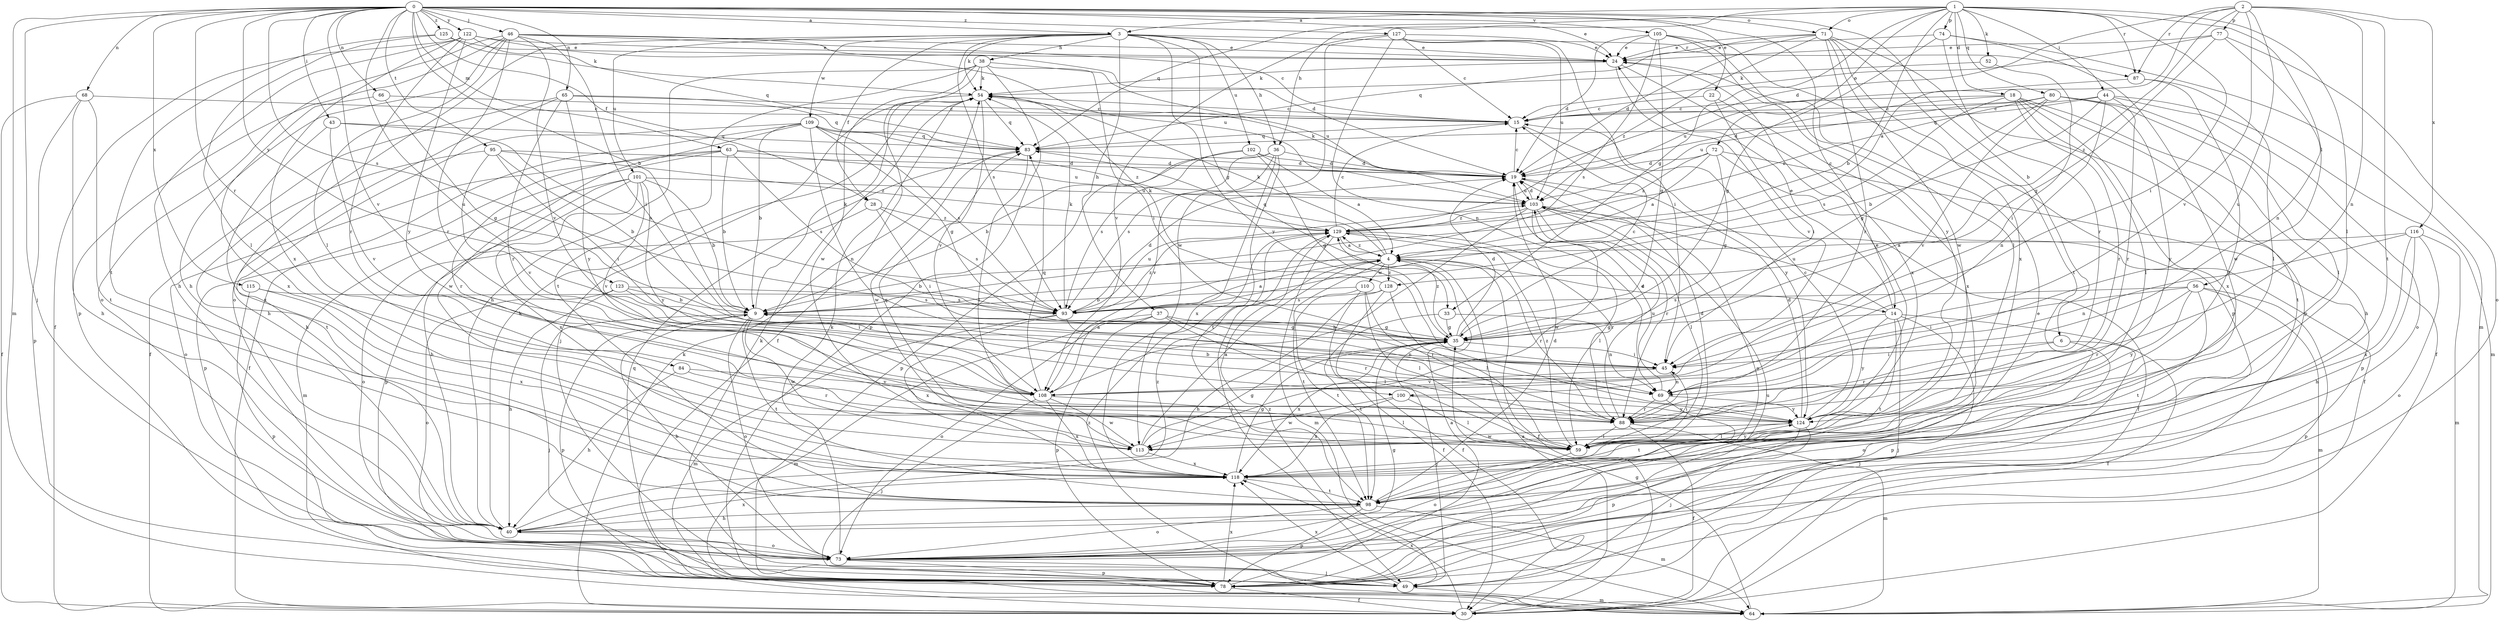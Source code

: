 strict digraph  {
0;
1;
2;
3;
4;
6;
9;
14;
15;
18;
19;
22;
24;
28;
30;
33;
35;
36;
37;
38;
40;
43;
44;
45;
46;
49;
52;
54;
56;
59;
63;
64;
65;
66;
68;
69;
71;
72;
73;
74;
77;
78;
80;
83;
84;
87;
88;
93;
95;
98;
100;
101;
102;
103;
105;
108;
109;
110;
113;
115;
116;
118;
122;
123;
124;
125;
127;
128;
129;
0 -> 3  [label=a];
0 -> 6  [label=b];
0 -> 9  [label=b];
0 -> 14  [label=c];
0 -> 22  [label=e];
0 -> 24  [label=e];
0 -> 28  [label=f];
0 -> 43  [label=i];
0 -> 46  [label=j];
0 -> 49  [label=j];
0 -> 63  [label=m];
0 -> 64  [label=m];
0 -> 65  [label=n];
0 -> 66  [label=n];
0 -> 68  [label=n];
0 -> 71  [label=o];
0 -> 84  [label=r];
0 -> 93  [label=s];
0 -> 95  [label=t];
0 -> 100  [label=u];
0 -> 105  [label=v];
0 -> 108  [label=v];
0 -> 115  [label=x];
0 -> 122  [label=y];
0 -> 123  [label=y];
0 -> 125  [label=z];
0 -> 127  [label=z];
1 -> 3  [label=a];
1 -> 9  [label=b];
1 -> 18  [label=d];
1 -> 33  [label=g];
1 -> 36  [label=h];
1 -> 44  [label=i];
1 -> 45  [label=i];
1 -> 52  [label=k];
1 -> 56  [label=l];
1 -> 59  [label=l];
1 -> 71  [label=o];
1 -> 72  [label=o];
1 -> 74  [label=p];
1 -> 80  [label=q];
1 -> 83  [label=q];
1 -> 87  [label=r];
2 -> 4  [label=a];
2 -> 19  [label=d];
2 -> 69  [label=n];
2 -> 77  [label=p];
2 -> 87  [label=r];
2 -> 98  [label=t];
2 -> 100  [label=u];
2 -> 108  [label=v];
2 -> 116  [label=x];
2 -> 128  [label=z];
3 -> 24  [label=e];
3 -> 28  [label=f];
3 -> 33  [label=g];
3 -> 36  [label=h];
3 -> 37  [label=h];
3 -> 38  [label=h];
3 -> 54  [label=k];
3 -> 73  [label=o];
3 -> 87  [label=r];
3 -> 93  [label=s];
3 -> 101  [label=u];
3 -> 102  [label=u];
3 -> 109  [label=w];
3 -> 124  [label=y];
4 -> 9  [label=b];
4 -> 14  [label=c];
4 -> 30  [label=f];
4 -> 54  [label=k];
4 -> 83  [label=q];
4 -> 88  [label=r];
4 -> 98  [label=t];
4 -> 110  [label=w];
4 -> 128  [label=z];
4 -> 129  [label=z];
6 -> 45  [label=i];
6 -> 49  [label=j];
6 -> 73  [label=o];
6 -> 88  [label=r];
9 -> 35  [label=g];
9 -> 49  [label=j];
9 -> 54  [label=k];
9 -> 73  [label=o];
9 -> 78  [label=p];
9 -> 98  [label=t];
9 -> 113  [label=w];
14 -> 24  [label=e];
14 -> 30  [label=f];
14 -> 35  [label=g];
14 -> 49  [label=j];
14 -> 78  [label=p];
14 -> 98  [label=t];
14 -> 103  [label=u];
14 -> 124  [label=y];
15 -> 83  [label=q];
15 -> 124  [label=y];
18 -> 15  [label=c];
18 -> 19  [label=d];
18 -> 40  [label=h];
18 -> 59  [label=l];
18 -> 88  [label=r];
18 -> 93  [label=s];
18 -> 98  [label=t];
18 -> 118  [label=x];
19 -> 15  [label=c];
19 -> 54  [label=k];
19 -> 73  [label=o];
19 -> 103  [label=u];
22 -> 15  [label=c];
22 -> 45  [label=i];
22 -> 118  [label=x];
24 -> 54  [label=k];
24 -> 108  [label=v];
24 -> 118  [label=x];
28 -> 45  [label=i];
28 -> 73  [label=o];
28 -> 93  [label=s];
28 -> 129  [label=z];
30 -> 4  [label=a];
30 -> 54  [label=k];
30 -> 118  [label=x];
33 -> 35  [label=g];
33 -> 69  [label=n];
33 -> 98  [label=t];
35 -> 9  [label=b];
35 -> 15  [label=c];
35 -> 19  [label=d];
35 -> 45  [label=i];
35 -> 49  [label=j];
35 -> 118  [label=x];
35 -> 129  [label=z];
36 -> 9  [label=b];
36 -> 19  [label=d];
36 -> 93  [label=s];
36 -> 98  [label=t];
36 -> 108  [label=v];
36 -> 118  [label=x];
37 -> 35  [label=g];
37 -> 59  [label=l];
37 -> 64  [label=m];
37 -> 73  [label=o];
37 -> 78  [label=p];
37 -> 88  [label=r];
38 -> 30  [label=f];
38 -> 40  [label=h];
38 -> 45  [label=i];
38 -> 54  [label=k];
38 -> 78  [label=p];
38 -> 98  [label=t];
38 -> 103  [label=u];
38 -> 113  [label=w];
40 -> 54  [label=k];
40 -> 73  [label=o];
40 -> 118  [label=x];
40 -> 129  [label=z];
43 -> 83  [label=q];
43 -> 93  [label=s];
43 -> 108  [label=v];
43 -> 118  [label=x];
44 -> 9  [label=b];
44 -> 15  [label=c];
44 -> 64  [label=m];
44 -> 69  [label=n];
44 -> 73  [label=o];
44 -> 83  [label=q];
44 -> 88  [label=r];
45 -> 69  [label=n];
45 -> 108  [label=v];
46 -> 15  [label=c];
46 -> 19  [label=d];
46 -> 24  [label=e];
46 -> 40  [label=h];
46 -> 45  [label=i];
46 -> 59  [label=l];
46 -> 73  [label=o];
46 -> 78  [label=p];
46 -> 88  [label=r];
46 -> 108  [label=v];
49 -> 54  [label=k];
49 -> 64  [label=m];
49 -> 118  [label=x];
49 -> 129  [label=z];
52 -> 45  [label=i];
52 -> 54  [label=k];
54 -> 15  [label=c];
54 -> 49  [label=j];
54 -> 83  [label=q];
54 -> 108  [label=v];
56 -> 45  [label=i];
56 -> 64  [label=m];
56 -> 78  [label=p];
56 -> 88  [label=r];
56 -> 93  [label=s];
56 -> 98  [label=t];
56 -> 124  [label=y];
59 -> 19  [label=d];
59 -> 45  [label=i];
59 -> 73  [label=o];
59 -> 124  [label=y];
59 -> 129  [label=z];
63 -> 9  [label=b];
63 -> 19  [label=d];
63 -> 73  [label=o];
63 -> 78  [label=p];
63 -> 88  [label=r];
63 -> 93  [label=s];
63 -> 103  [label=u];
64 -> 35  [label=g];
64 -> 129  [label=z];
65 -> 15  [label=c];
65 -> 30  [label=f];
65 -> 40  [label=h];
65 -> 83  [label=q];
65 -> 88  [label=r];
65 -> 124  [label=y];
66 -> 15  [label=c];
66 -> 35  [label=g];
66 -> 118  [label=x];
68 -> 15  [label=c];
68 -> 30  [label=f];
68 -> 40  [label=h];
68 -> 78  [label=p];
68 -> 98  [label=t];
69 -> 9  [label=b];
69 -> 19  [label=d];
69 -> 88  [label=r];
69 -> 98  [label=t];
69 -> 124  [label=y];
71 -> 19  [label=d];
71 -> 24  [label=e];
71 -> 78  [label=p];
71 -> 83  [label=q];
71 -> 88  [label=r];
71 -> 98  [label=t];
71 -> 113  [label=w];
71 -> 118  [label=x];
71 -> 129  [label=z];
72 -> 4  [label=a];
72 -> 19  [label=d];
72 -> 30  [label=f];
72 -> 35  [label=g];
72 -> 78  [label=p];
72 -> 129  [label=z];
73 -> 9  [label=b];
73 -> 24  [label=e];
73 -> 35  [label=g];
73 -> 49  [label=j];
73 -> 54  [label=k];
73 -> 78  [label=p];
74 -> 24  [label=e];
74 -> 35  [label=g];
74 -> 64  [label=m];
74 -> 88  [label=r];
74 -> 98  [label=t];
77 -> 15  [label=c];
77 -> 24  [label=e];
77 -> 35  [label=g];
77 -> 69  [label=n];
77 -> 73  [label=o];
78 -> 4  [label=a];
78 -> 30  [label=f];
78 -> 83  [label=q];
78 -> 103  [label=u];
78 -> 118  [label=x];
80 -> 15  [label=c];
80 -> 30  [label=f];
80 -> 35  [label=g];
80 -> 59  [label=l];
80 -> 103  [label=u];
80 -> 108  [label=v];
80 -> 124  [label=y];
80 -> 129  [label=z];
83 -> 19  [label=d];
83 -> 59  [label=l];
83 -> 113  [label=w];
84 -> 40  [label=h];
84 -> 88  [label=r];
84 -> 108  [label=v];
87 -> 59  [label=l];
87 -> 103  [label=u];
87 -> 113  [label=w];
88 -> 30  [label=f];
88 -> 59  [label=l];
88 -> 64  [label=m];
88 -> 103  [label=u];
93 -> 4  [label=a];
93 -> 19  [label=d];
93 -> 54  [label=k];
93 -> 64  [label=m];
93 -> 69  [label=n];
93 -> 103  [label=u];
93 -> 118  [label=x];
93 -> 129  [label=z];
95 -> 9  [label=b];
95 -> 19  [label=d];
95 -> 45  [label=i];
95 -> 98  [label=t];
95 -> 108  [label=v];
95 -> 129  [label=z];
98 -> 19  [label=d];
98 -> 40  [label=h];
98 -> 64  [label=m];
98 -> 73  [label=o];
98 -> 78  [label=p];
100 -> 59  [label=l];
100 -> 113  [label=w];
100 -> 118  [label=x];
100 -> 124  [label=y];
101 -> 9  [label=b];
101 -> 40  [label=h];
101 -> 64  [label=m];
101 -> 78  [label=p];
101 -> 103  [label=u];
101 -> 108  [label=v];
101 -> 118  [label=x];
101 -> 124  [label=y];
102 -> 4  [label=a];
102 -> 19  [label=d];
102 -> 35  [label=g];
102 -> 78  [label=p];
102 -> 93  [label=s];
103 -> 19  [label=d];
103 -> 30  [label=f];
103 -> 59  [label=l];
103 -> 88  [label=r];
103 -> 108  [label=v];
103 -> 113  [label=w];
103 -> 129  [label=z];
105 -> 19  [label=d];
105 -> 24  [label=e];
105 -> 35  [label=g];
105 -> 59  [label=l];
105 -> 78  [label=p];
105 -> 93  [label=s];
105 -> 124  [label=y];
108 -> 4  [label=a];
108 -> 49  [label=j];
108 -> 59  [label=l];
108 -> 83  [label=q];
108 -> 113  [label=w];
108 -> 118  [label=x];
109 -> 9  [label=b];
109 -> 30  [label=f];
109 -> 35  [label=g];
109 -> 40  [label=h];
109 -> 69  [label=n];
109 -> 83  [label=q];
109 -> 93  [label=s];
109 -> 113  [label=w];
109 -> 129  [label=z];
110 -> 9  [label=b];
110 -> 30  [label=f];
110 -> 59  [label=l];
110 -> 88  [label=r];
110 -> 98  [label=t];
113 -> 4  [label=a];
113 -> 35  [label=g];
113 -> 83  [label=q];
113 -> 118  [label=x];
115 -> 78  [label=p];
115 -> 93  [label=s];
115 -> 118  [label=x];
116 -> 4  [label=a];
116 -> 40  [label=h];
116 -> 64  [label=m];
116 -> 69  [label=n];
116 -> 73  [label=o];
116 -> 118  [label=x];
118 -> 35  [label=g];
118 -> 98  [label=t];
122 -> 24  [label=e];
122 -> 30  [label=f];
122 -> 40  [label=h];
122 -> 83  [label=q];
122 -> 88  [label=r];
122 -> 103  [label=u];
122 -> 118  [label=x];
122 -> 124  [label=y];
123 -> 9  [label=b];
123 -> 40  [label=h];
123 -> 45  [label=i];
123 -> 73  [label=o];
123 -> 93  [label=s];
124 -> 15  [label=c];
124 -> 19  [label=d];
124 -> 24  [label=e];
124 -> 49  [label=j];
124 -> 59  [label=l];
124 -> 78  [label=p];
124 -> 113  [label=w];
125 -> 24  [label=e];
125 -> 54  [label=k];
125 -> 59  [label=l];
125 -> 98  [label=t];
127 -> 15  [label=c];
127 -> 24  [label=e];
127 -> 45  [label=i];
127 -> 69  [label=n];
127 -> 103  [label=u];
127 -> 108  [label=v];
127 -> 113  [label=w];
128 -> 30  [label=f];
128 -> 40  [label=h];
128 -> 54  [label=k];
128 -> 59  [label=l];
128 -> 93  [label=s];
129 -> 4  [label=a];
129 -> 15  [label=c];
129 -> 49  [label=j];
129 -> 59  [label=l];
129 -> 64  [label=m];
129 -> 88  [label=r];
}

